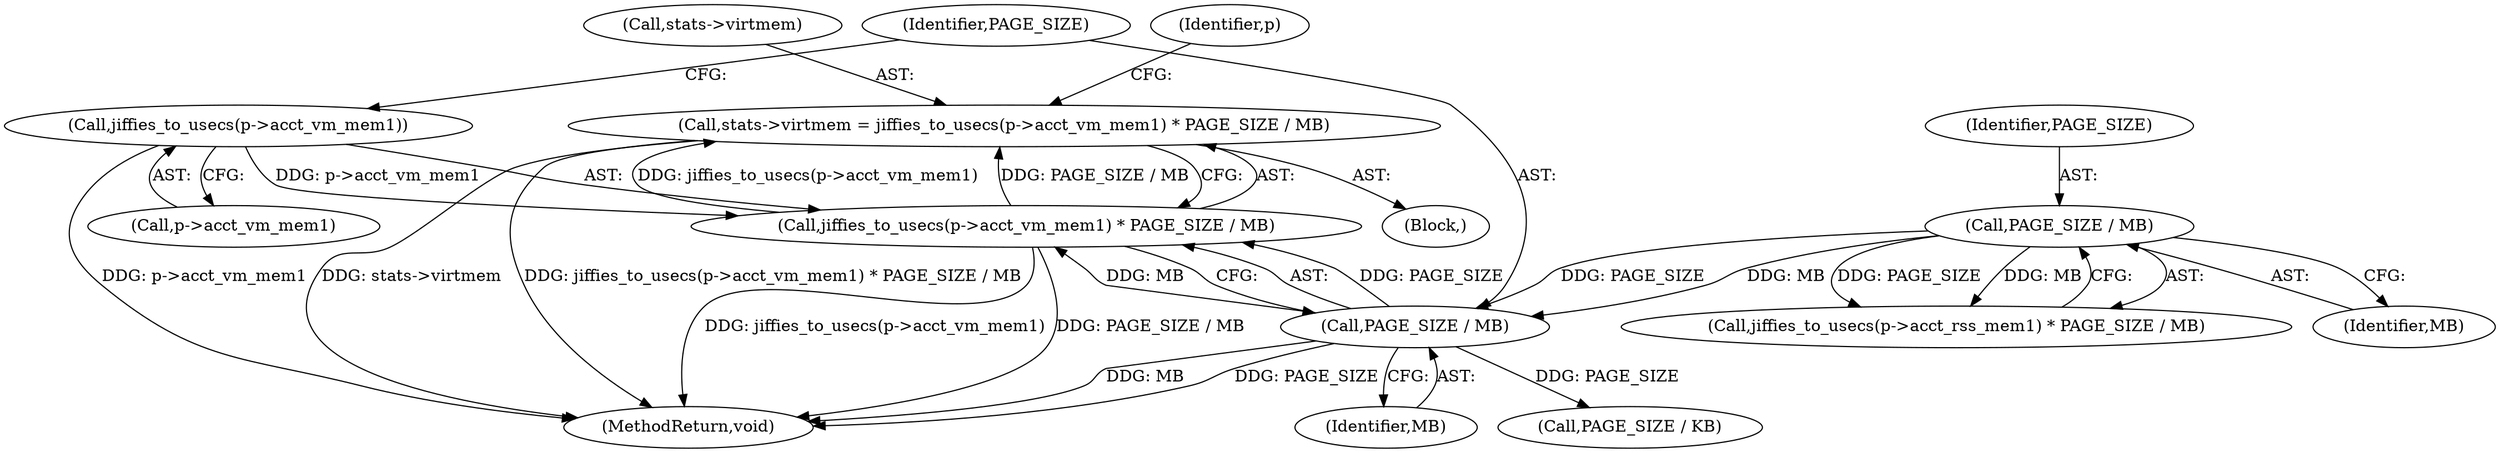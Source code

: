 digraph "0_linux_f0ec1aaf54caddd21c259aea8b2ecfbde4ee4fb9@integer" {
"1000118" [label="(Call,stats->virtmem = jiffies_to_usecs(p->acct_vm_mem1) * PAGE_SIZE / MB)"];
"1000122" [label="(Call,jiffies_to_usecs(p->acct_vm_mem1) * PAGE_SIZE / MB)"];
"1000123" [label="(Call,jiffies_to_usecs(p->acct_vm_mem1))"];
"1000127" [label="(Call,PAGE_SIZE / MB)"];
"1000115" [label="(Call,PAGE_SIZE / MB)"];
"1000128" [label="(Identifier,PAGE_SIZE)"];
"1000110" [label="(Call,jiffies_to_usecs(p->acct_rss_mem1) * PAGE_SIZE / MB)"];
"1000118" [label="(Call,stats->virtmem = jiffies_to_usecs(p->acct_vm_mem1) * PAGE_SIZE / MB)"];
"1000132" [label="(Identifier,p)"];
"1000145" [label="(Call,PAGE_SIZE / KB)"];
"1000117" [label="(Identifier,MB)"];
"1000129" [label="(Identifier,MB)"];
"1000124" [label="(Call,p->acct_vm_mem1)"];
"1000119" [label="(Call,stats->virtmem)"];
"1000123" [label="(Call,jiffies_to_usecs(p->acct_vm_mem1))"];
"1000105" [label="(Block,)"];
"1000122" [label="(Call,jiffies_to_usecs(p->acct_vm_mem1) * PAGE_SIZE / MB)"];
"1000115" [label="(Call,PAGE_SIZE / MB)"];
"1000127" [label="(Call,PAGE_SIZE / MB)"];
"1000116" [label="(Identifier,PAGE_SIZE)"];
"1000189" [label="(MethodReturn,void)"];
"1000118" -> "1000105"  [label="AST: "];
"1000118" -> "1000122"  [label="CFG: "];
"1000119" -> "1000118"  [label="AST: "];
"1000122" -> "1000118"  [label="AST: "];
"1000132" -> "1000118"  [label="CFG: "];
"1000118" -> "1000189"  [label="DDG: stats->virtmem"];
"1000118" -> "1000189"  [label="DDG: jiffies_to_usecs(p->acct_vm_mem1) * PAGE_SIZE / MB"];
"1000122" -> "1000118"  [label="DDG: jiffies_to_usecs(p->acct_vm_mem1)"];
"1000122" -> "1000118"  [label="DDG: PAGE_SIZE / MB"];
"1000122" -> "1000127"  [label="CFG: "];
"1000123" -> "1000122"  [label="AST: "];
"1000127" -> "1000122"  [label="AST: "];
"1000122" -> "1000189"  [label="DDG: jiffies_to_usecs(p->acct_vm_mem1)"];
"1000122" -> "1000189"  [label="DDG: PAGE_SIZE / MB"];
"1000123" -> "1000122"  [label="DDG: p->acct_vm_mem1"];
"1000127" -> "1000122"  [label="DDG: PAGE_SIZE"];
"1000127" -> "1000122"  [label="DDG: MB"];
"1000123" -> "1000124"  [label="CFG: "];
"1000124" -> "1000123"  [label="AST: "];
"1000128" -> "1000123"  [label="CFG: "];
"1000123" -> "1000189"  [label="DDG: p->acct_vm_mem1"];
"1000127" -> "1000129"  [label="CFG: "];
"1000128" -> "1000127"  [label="AST: "];
"1000129" -> "1000127"  [label="AST: "];
"1000127" -> "1000189"  [label="DDG: PAGE_SIZE"];
"1000127" -> "1000189"  [label="DDG: MB"];
"1000115" -> "1000127"  [label="DDG: PAGE_SIZE"];
"1000115" -> "1000127"  [label="DDG: MB"];
"1000127" -> "1000145"  [label="DDG: PAGE_SIZE"];
"1000115" -> "1000110"  [label="AST: "];
"1000115" -> "1000117"  [label="CFG: "];
"1000116" -> "1000115"  [label="AST: "];
"1000117" -> "1000115"  [label="AST: "];
"1000110" -> "1000115"  [label="CFG: "];
"1000115" -> "1000110"  [label="DDG: PAGE_SIZE"];
"1000115" -> "1000110"  [label="DDG: MB"];
}
